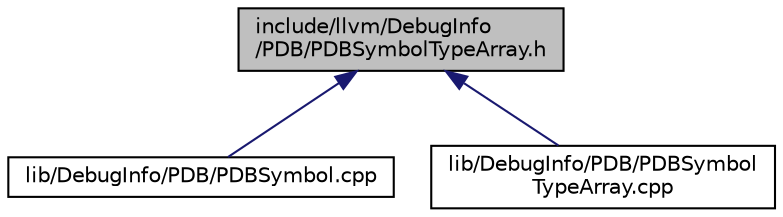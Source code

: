 digraph "include/llvm/DebugInfo/PDB/PDBSymbolTypeArray.h"
{
 // LATEX_PDF_SIZE
  bgcolor="transparent";
  edge [fontname="Helvetica",fontsize="10",labelfontname="Helvetica",labelfontsize="10"];
  node [fontname="Helvetica",fontsize="10",shape="box"];
  Node1 [label="include/llvm/DebugInfo\l/PDB/PDBSymbolTypeArray.h",height=0.2,width=0.4,color="black", fillcolor="grey75", style="filled", fontcolor="black",tooltip=" "];
  Node1 -> Node2 [dir="back",color="midnightblue",fontsize="10",style="solid",fontname="Helvetica"];
  Node2 [label="lib/DebugInfo/PDB/PDBSymbol.cpp",height=0.2,width=0.4,color="black",URL="$PDBSymbol_8cpp.html",tooltip=" "];
  Node1 -> Node3 [dir="back",color="midnightblue",fontsize="10",style="solid",fontname="Helvetica"];
  Node3 [label="lib/DebugInfo/PDB/PDBSymbol\lTypeArray.cpp",height=0.2,width=0.4,color="black",URL="$PDBSymbolTypeArray_8cpp.html",tooltip=" "];
}
